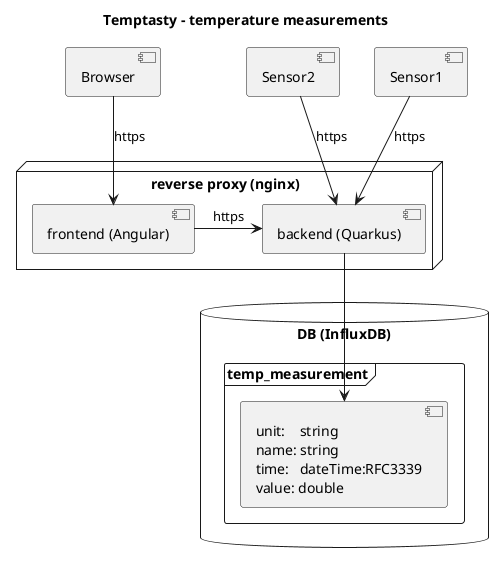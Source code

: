 @startuml
title Temptasty - temperature measurements

  database "DB (InfluxDB)" {
    frame "temp_measurement" {
      component comp1 [
        unit:    string
        name: string
        time:   dateTime:RFC3339
        value: double
      ]
    }
  }
  node "reverse proxy (nginx)" {
    [backend (Quarkus)] as backend
    [frontend (Angular)] as frontend
    frontend -> backend : https
  }

  [Browser] --> frontend : https
  [backend] --> comp1
  [Sensor2] --> backend : https
  [Sensor1] --> backend : https

@enduml
